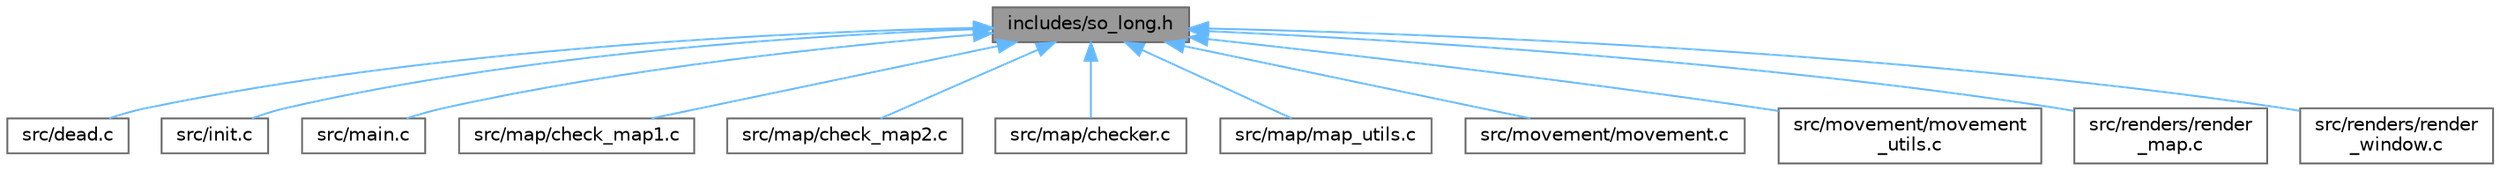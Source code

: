digraph "includes/so_long.h"
{
 // LATEX_PDF_SIZE
  bgcolor="transparent";
  edge [fontname=Helvetica,fontsize=10,labelfontname=Helvetica,labelfontsize=10];
  node [fontname=Helvetica,fontsize=10,shape=box,height=0.2,width=0.4];
  Node1 [id="Node000001",label="includes/so_long.h",height=0.2,width=0.4,color="gray40", fillcolor="grey60", style="filled", fontcolor="black",tooltip="Program Header."];
  Node1 -> Node2 [id="edge12_Node000001_Node000002",dir="back",color="steelblue1",style="solid",tooltip=" "];
  Node2 [id="Node000002",label="src/dead.c",height=0.2,width=0.4,color="grey40", fillcolor="white", style="filled",URL="$dead_8c.html",tooltip="Frees and exit errors."];
  Node1 -> Node3 [id="edge13_Node000001_Node000003",dir="back",color="steelblue1",style="solid",tooltip=" "];
  Node3 [id="Node000003",label="src/init.c",height=0.2,width=0.4,color="grey40", fillcolor="white", style="filled",URL="$init_8c.html",tooltip="Initializes the struct."];
  Node1 -> Node4 [id="edge14_Node000001_Node000004",dir="back",color="steelblue1",style="solid",tooltip=" "];
  Node4 [id="Node000004",label="src/main.c",height=0.2,width=0.4,color="grey40", fillcolor="white", style="filled",URL="$src_2main_8c.html",tooltip="Main of the program."];
  Node1 -> Node5 [id="edge15_Node000001_Node000005",dir="back",color="steelblue1",style="solid",tooltip=" "];
  Node5 [id="Node000005",label="src/map/check_map1.c",height=0.2,width=0.4,color="grey40", fillcolor="white", style="filled",URL="$check__map1_8c.html",tooltip="Verifications of the map 1."];
  Node1 -> Node6 [id="edge16_Node000001_Node000006",dir="back",color="steelblue1",style="solid",tooltip=" "];
  Node6 [id="Node000006",label="src/map/check_map2.c",height=0.2,width=0.4,color="grey40", fillcolor="white", style="filled",URL="$check__map2_8c.html",tooltip="Verifications of the map 2."];
  Node1 -> Node7 [id="edge17_Node000001_Node000007",dir="back",color="steelblue1",style="solid",tooltip=" "];
  Node7 [id="Node000007",label="src/map/checker.c",height=0.2,width=0.4,color="grey40", fillcolor="white", style="filled",URL="$checker_8c.html",tooltip="Checks the extension of the file."];
  Node1 -> Node8 [id="edge18_Node000001_Node000008",dir="back",color="steelblue1",style="solid",tooltip=" "];
  Node8 [id="Node000008",label="src/map/map_utils.c",height=0.2,width=0.4,color="grey40", fillcolor="white", style="filled",URL="$map__utils_8c.html",tooltip="Fill the double array and define height and width."];
  Node1 -> Node9 [id="edge19_Node000001_Node000009",dir="back",color="steelblue1",style="solid",tooltip=" "];
  Node9 [id="Node000009",label="src/movement/movement.c",height=0.2,width=0.4,color="grey40", fillcolor="white", style="filled",URL="$movement_8c.html",tooltip="Movements and win checker."];
  Node1 -> Node10 [id="edge20_Node000001_Node000010",dir="back",color="steelblue1",style="solid",tooltip=" "];
  Node10 [id="Node000010",label="src/movement/movement\l_utils.c",height=0.2,width=0.4,color="grey40", fillcolor="white", style="filled",URL="$movement__utils_8c.html",tooltip="Movement Utilities and handle key pressed."];
  Node1 -> Node11 [id="edge21_Node000001_Node000011",dir="back",color="steelblue1",style="solid",tooltip=" "];
  Node11 [id="Node000011",label="src/renders/render\l_map.c",height=0.2,width=0.4,color="grey40", fillcolor="white", style="filled",URL="$render__map_8c.html",tooltip="Renders of the map and function to set images on the tiles."];
  Node1 -> Node12 [id="edge22_Node000001_Node000012",dir="back",color="steelblue1",style="solid",tooltip=" "];
  Node12 [id="Node000012",label="src/renders/render\l_window.c",height=0.2,width=0.4,color="grey40", fillcolor="white", style="filled",URL="$render__window_8c.html",tooltip="Render Functions."];
}
